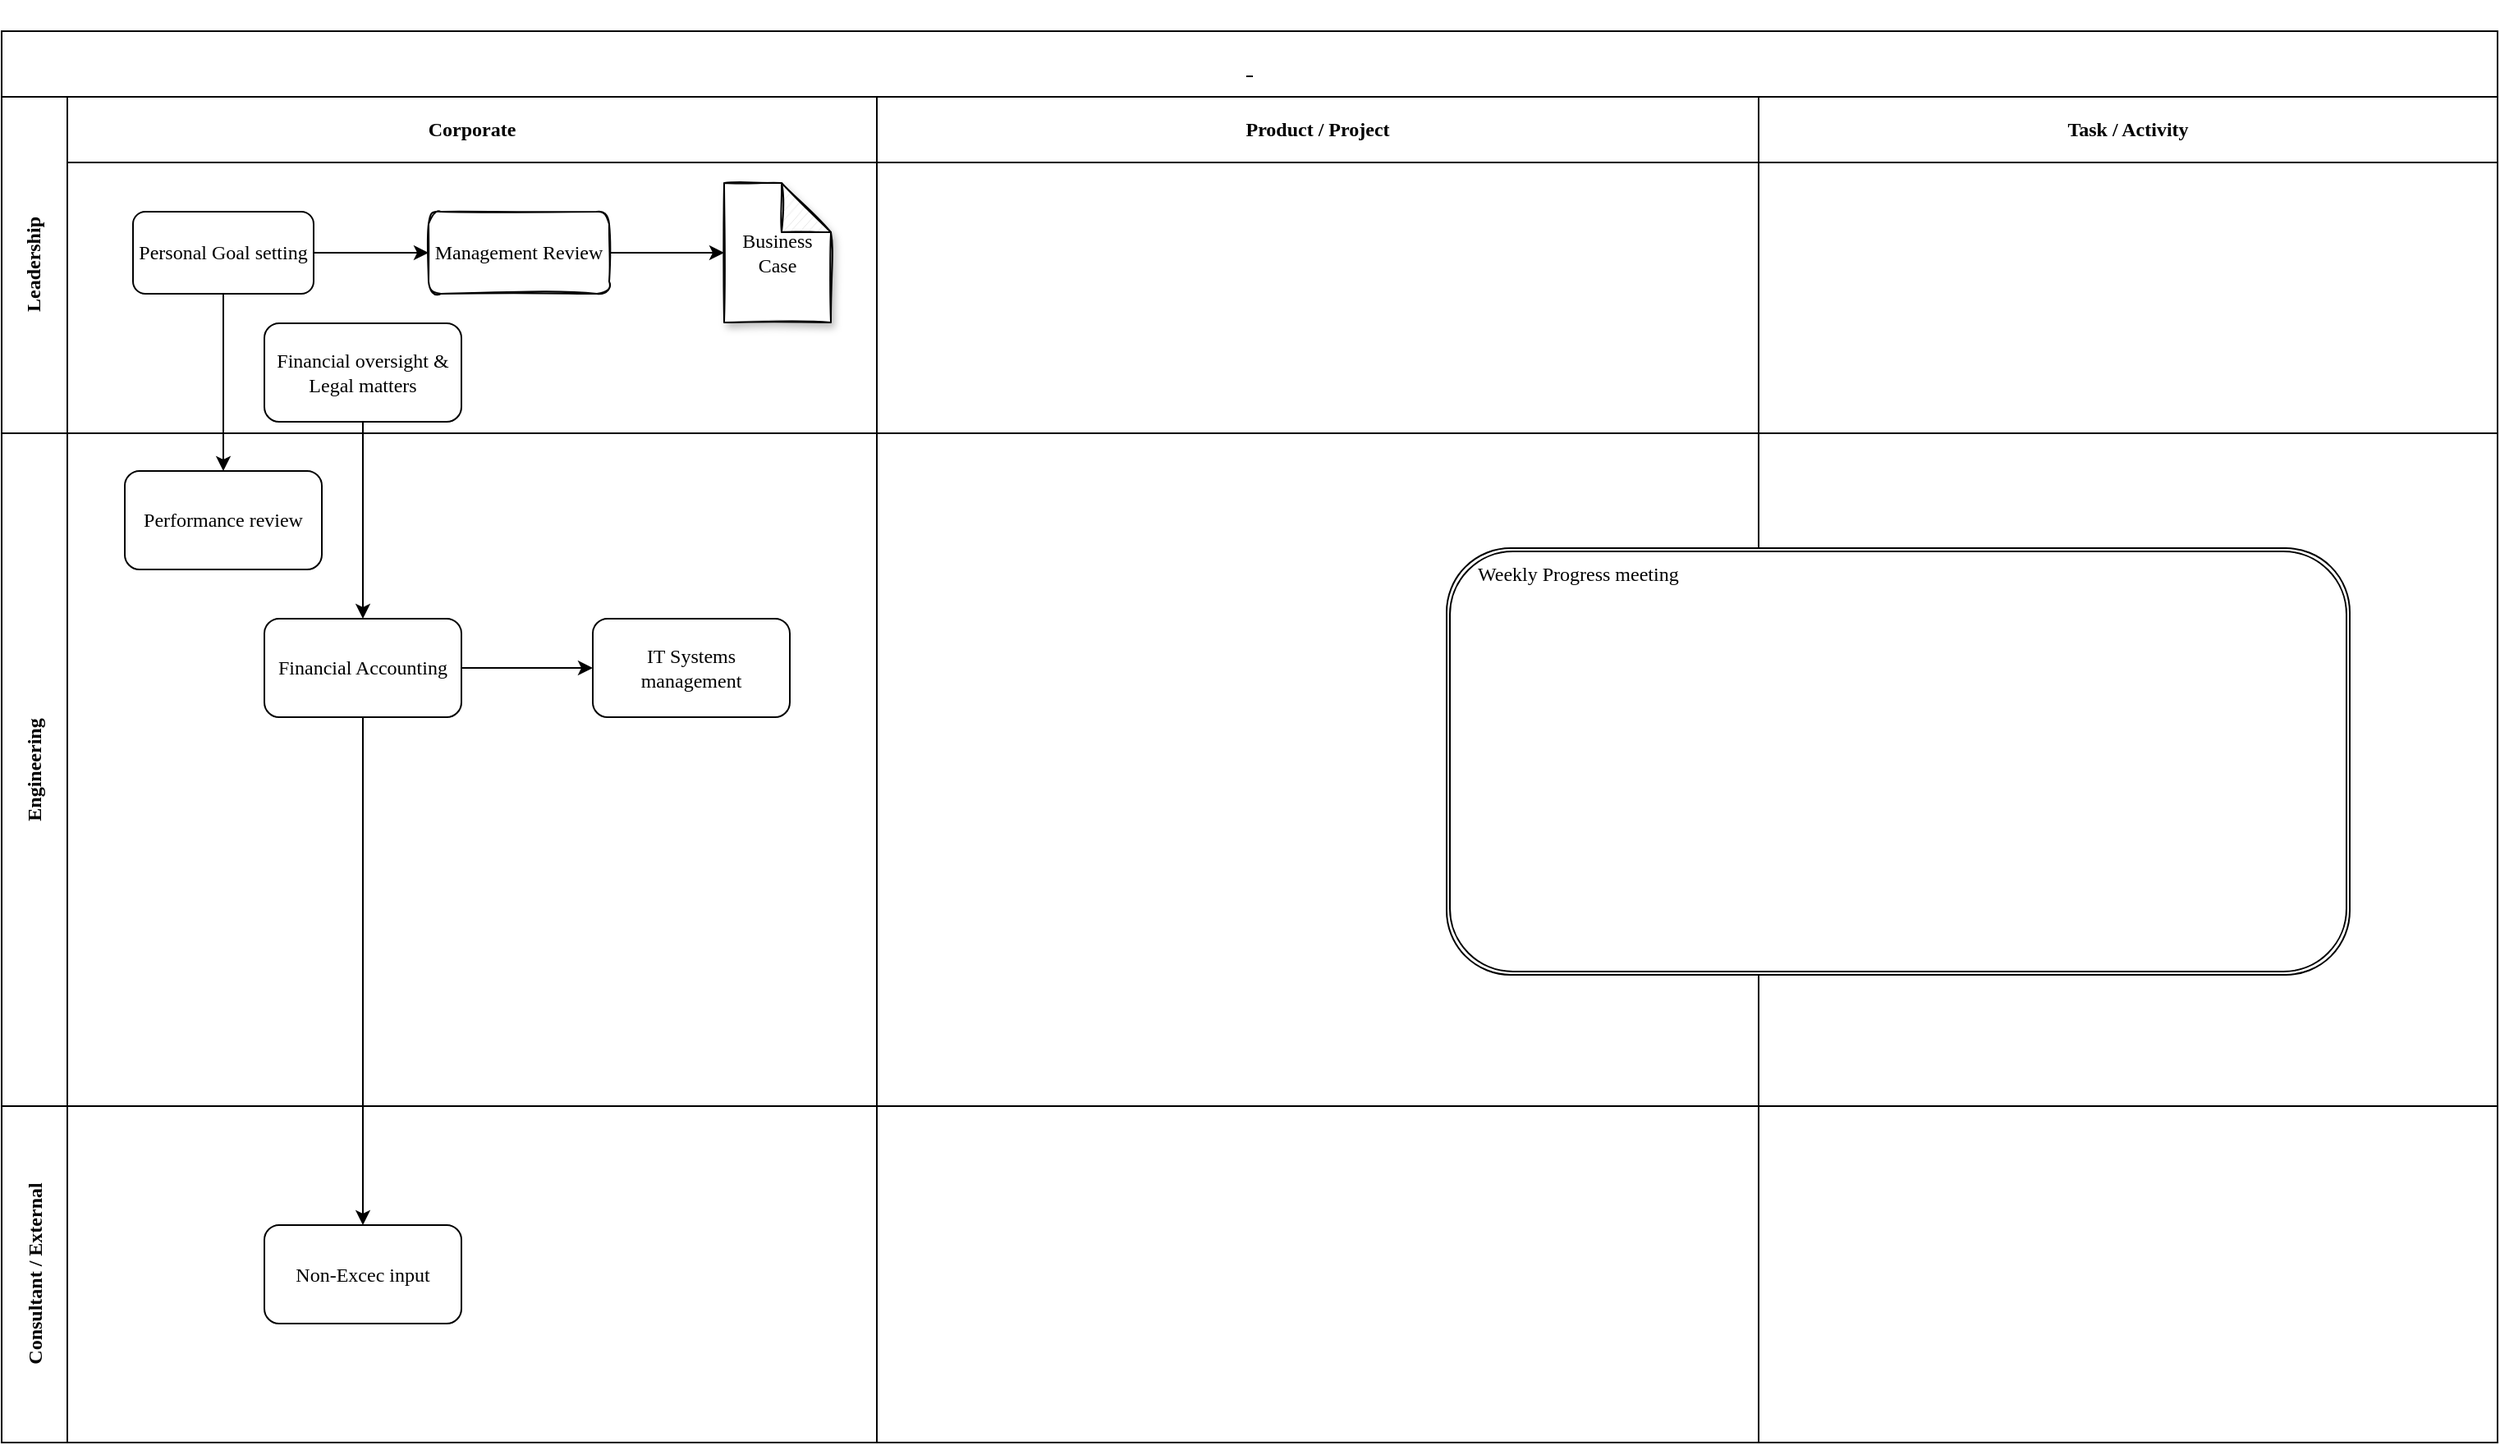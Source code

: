 <mxfile version="13.10.4" type="github">
  <diagram name="Page-1" id="74e2e168-ea6b-b213-b513-2b3c1d86103e">
    <mxGraphModel dx="1673" dy="946" grid="1" gridSize="10" guides="1" tooltips="1" connect="1" arrows="1" fold="1" page="1" pageScale="1" pageWidth="1600" pageHeight="900" background="#ffffff" math="0" shadow="0">
      <root>
        <mxCell id="0" />
        <mxCell id="1" parent="0" />
        <mxCell id="uXoQsFjzo3OMJmD24oTR-18" value="&#xa;&#xa;&lt;a class=&quot;CID0f2e3169-4c8a-4aa3-9b78-e415565988bc&quot; style=&quot;color: rgb(0, 0, 0); font-family: &amp;quot;times new roman&amp;quot;; font-size: medium; font-style: normal; font-weight: 400; letter-spacing: normal; text-indent: 0px; text-transform: none; word-spacing: 0px;&quot;&gt;&amp;nbsp;&lt;/a&gt;&#xa;&#xa;" style="shape=table;childLayout=tableLayout;rowLines=0;columnLines=0;startSize=40;html=1;whiteSpace=wrap;collapsible=0;recursiveResize=0;expand=0;pointerEvents=0;fontStyle=1;align=center;fontFamily=Tahoma;" vertex="1" parent="1">
          <mxGeometry x="40" y="40" width="1520" height="860" as="geometry" />
        </mxCell>
        <mxCell id="uXoQsFjzo3OMJmD24oTR-19" value="Leadership" style="swimlane;horizontal=0;points=[[0,0.5],[1,0.5]];portConstraint=eastwest;startSize=40;html=1;whiteSpace=wrap;collapsible=0;recursiveResize=0;expand=0;pointerEvents=0;fontStyle=1;fontFamily=Tahoma;" vertex="1" parent="uXoQsFjzo3OMJmD24oTR-18">
          <mxGeometry y="40" width="1520" height="205" as="geometry" />
        </mxCell>
        <mxCell id="uXoQsFjzo3OMJmD24oTR-20" value="Corporate" style="swimlane;connectable=0;startSize=40;html=1;whiteSpace=wrap;collapsible=0;recursiveResize=0;expand=0;pointerEvents=0;fontFamily=Tahoma;sketch=0;" vertex="1" parent="uXoQsFjzo3OMJmD24oTR-19">
          <mxGeometry x="40" width="493" height="205" as="geometry" />
        </mxCell>
        <mxCell id="uXoQsFjzo3OMJmD24oTR-31" value="Personal Goal setting" style="rounded=1;whiteSpace=wrap;html=1;fontFamily=Tahoma;" vertex="1" parent="uXoQsFjzo3OMJmD24oTR-20">
          <mxGeometry x="40" y="70" width="110" height="50" as="geometry" />
        </mxCell>
        <mxCell id="uXoQsFjzo3OMJmD24oTR-35" style="edgeStyle=orthogonalEdgeStyle;rounded=0;orthogonalLoop=1;jettySize=auto;html=1;exitX=1;exitY=0.5;exitDx=0;exitDy=0;fontFamily=Tahoma;" edge="1" parent="uXoQsFjzo3OMJmD24oTR-20" source="uXoQsFjzo3OMJmD24oTR-31" target="uXoQsFjzo3OMJmD24oTR-32">
          <mxGeometry relative="1" as="geometry" />
        </mxCell>
        <mxCell id="uXoQsFjzo3OMJmD24oTR-32" value="Management Review" style="rounded=1;whiteSpace=wrap;html=1;fontFamily=Tahoma;sketch=1;" vertex="1" parent="uXoQsFjzo3OMJmD24oTR-20">
          <mxGeometry x="220" y="70" width="110" height="50" as="geometry" />
        </mxCell>
        <mxCell id="uXoQsFjzo3OMJmD24oTR-33" value="Business Case" style="shape=note;whiteSpace=wrap;html=1;backgroundOutline=1;darkOpacity=0.05;rounded=1;fontFamily=Tahoma;shadow=1;sketch=1;" vertex="1" parent="uXoQsFjzo3OMJmD24oTR-20">
          <mxGeometry x="400" y="52.5" width="65" height="85" as="geometry" />
        </mxCell>
        <mxCell id="uXoQsFjzo3OMJmD24oTR-34" value="" style="edgeStyle=orthogonalEdgeStyle;rounded=0;orthogonalLoop=1;jettySize=auto;html=1;fontFamily=Tahoma;" edge="1" parent="uXoQsFjzo3OMJmD24oTR-20" source="uXoQsFjzo3OMJmD24oTR-32" target="uXoQsFjzo3OMJmD24oTR-33">
          <mxGeometry relative="1" as="geometry" />
        </mxCell>
        <mxCell id="uXoQsFjzo3OMJmD24oTR-36" value="Financial oversight &amp;amp; Legal matters" style="rounded=1;whiteSpace=wrap;html=1;fontFamily=Tahoma;" vertex="1" parent="uXoQsFjzo3OMJmD24oTR-20">
          <mxGeometry x="120" y="138" width="120" height="60" as="geometry" />
        </mxCell>
        <mxCell id="uXoQsFjzo3OMJmD24oTR-21" value="Product / Project" style="swimlane;connectable=0;startSize=40;html=1;whiteSpace=wrap;collapsible=0;recursiveResize=0;expand=0;pointerEvents=0;fontFamily=Tahoma;" vertex="1" parent="uXoQsFjzo3OMJmD24oTR-19">
          <mxGeometry x="533" width="537" height="205" as="geometry" />
        </mxCell>
        <mxCell id="uXoQsFjzo3OMJmD24oTR-22" value="Task / Activity" style="swimlane;connectable=0;startSize=40;html=1;whiteSpace=wrap;collapsible=0;recursiveResize=0;expand=0;pointerEvents=0;fontFamily=Tahoma;" vertex="1" parent="uXoQsFjzo3OMJmD24oTR-19">
          <mxGeometry x="1070" width="450" height="205" as="geometry" />
        </mxCell>
        <mxCell id="uXoQsFjzo3OMJmD24oTR-23" value="Engineering" style="swimlane;horizontal=0;points=[[0,0.5],[1,0.5]];portConstraint=eastwest;startSize=40;html=1;whiteSpace=wrap;collapsible=0;recursiveResize=0;expand=0;pointerEvents=0;fontFamily=Tahoma;" vertex="1" parent="uXoQsFjzo3OMJmD24oTR-18">
          <mxGeometry y="245" width="1520" height="410" as="geometry" />
        </mxCell>
        <mxCell id="uXoQsFjzo3OMJmD24oTR-24" value="" style="swimlane;connectable=0;startSize=0;html=1;whiteSpace=wrap;collapsible=0;recursiveResize=0;expand=0;pointerEvents=0;fontFamily=Tahoma;" vertex="1" parent="uXoQsFjzo3OMJmD24oTR-23">
          <mxGeometry x="40" width="493" height="410" as="geometry" />
        </mxCell>
        <mxCell id="uXoQsFjzo3OMJmD24oTR-38" value="Financial Accounting" style="whiteSpace=wrap;html=1;rounded=1;fontFamily=Tahoma;" vertex="1" parent="uXoQsFjzo3OMJmD24oTR-24">
          <mxGeometry x="120" y="113" width="120" height="60" as="geometry" />
        </mxCell>
        <mxCell id="uXoQsFjzo3OMJmD24oTR-42" value="Performance review" style="whiteSpace=wrap;html=1;rounded=1;fontFamily=Tahoma;" vertex="1" parent="uXoQsFjzo3OMJmD24oTR-24">
          <mxGeometry x="35" y="23" width="120" height="60" as="geometry" />
        </mxCell>
        <mxCell id="uXoQsFjzo3OMJmD24oTR-44" value="IT Systems management" style="whiteSpace=wrap;html=1;rounded=1;fontFamily=Tahoma;" vertex="1" parent="uXoQsFjzo3OMJmD24oTR-24">
          <mxGeometry x="320" y="113" width="120" height="60" as="geometry" />
        </mxCell>
        <mxCell id="uXoQsFjzo3OMJmD24oTR-45" value="" style="edgeStyle=orthogonalEdgeStyle;rounded=0;orthogonalLoop=1;jettySize=auto;html=1;fontFamily=Tahoma;" edge="1" parent="uXoQsFjzo3OMJmD24oTR-24" source="uXoQsFjzo3OMJmD24oTR-38" target="uXoQsFjzo3OMJmD24oTR-44">
          <mxGeometry relative="1" as="geometry" />
        </mxCell>
        <mxCell id="uXoQsFjzo3OMJmD24oTR-25" value="" style="swimlane;connectable=0;startSize=0;html=1;whiteSpace=wrap;collapsible=0;recursiveResize=0;expand=0;pointerEvents=0;fontFamily=Tahoma;" vertex="1" parent="uXoQsFjzo3OMJmD24oTR-23">
          <mxGeometry x="533" width="537" height="410" as="geometry" />
        </mxCell>
        <mxCell id="uXoQsFjzo3OMJmD24oTR-26" value="" style="swimlane;connectable=0;startSize=0;html=1;whiteSpace=wrap;collapsible=0;recursiveResize=0;expand=0;pointerEvents=0;fontFamily=Tahoma;" vertex="1" parent="uXoQsFjzo3OMJmD24oTR-23">
          <mxGeometry x="1070" width="450" height="410" as="geometry" />
        </mxCell>
        <mxCell id="uXoQsFjzo3OMJmD24oTR-46" value="Weekly Progress meeting" style="shape=ext;double=1;rounded=1;whiteSpace=wrap;html=1;align=left;verticalAlign=top;fontFamily=Tahoma;spacingLeft=15;glass=0;shadow=0;sketch=0;" vertex="1" parent="uXoQsFjzo3OMJmD24oTR-26">
          <mxGeometry x="-190" y="70" width="550" height="260" as="geometry" />
        </mxCell>
        <mxCell id="uXoQsFjzo3OMJmD24oTR-27" value="Consultant / External" style="swimlane;horizontal=0;points=[[0,0.5],[1,0.5]];portConstraint=eastwest;startSize=40;html=1;whiteSpace=wrap;collapsible=0;recursiveResize=0;expand=0;pointerEvents=0;fontFamily=Tahoma;" vertex="1" parent="uXoQsFjzo3OMJmD24oTR-18">
          <mxGeometry y="655" width="1520" height="205" as="geometry" />
        </mxCell>
        <mxCell id="uXoQsFjzo3OMJmD24oTR-28" value="" style="swimlane;connectable=0;startSize=0;html=1;whiteSpace=wrap;collapsible=0;recursiveResize=0;expand=0;pointerEvents=0;fontFamily=Tahoma;" vertex="1" parent="uXoQsFjzo3OMJmD24oTR-27">
          <mxGeometry x="40" width="493" height="205" as="geometry" />
        </mxCell>
        <mxCell id="uXoQsFjzo3OMJmD24oTR-40" value="Non-Excec input" style="whiteSpace=wrap;html=1;rounded=1;fontFamily=Tahoma;" vertex="1" parent="uXoQsFjzo3OMJmD24oTR-28">
          <mxGeometry x="120" y="72.5" width="120" height="60" as="geometry" />
        </mxCell>
        <mxCell id="uXoQsFjzo3OMJmD24oTR-29" value="" style="swimlane;connectable=0;startSize=0;html=1;whiteSpace=wrap;collapsible=0;recursiveResize=0;expand=0;pointerEvents=0;fontFamily=Tahoma;" vertex="1" parent="uXoQsFjzo3OMJmD24oTR-27">
          <mxGeometry x="533" width="537" height="205" as="geometry" />
        </mxCell>
        <mxCell id="uXoQsFjzo3OMJmD24oTR-30" value="" style="swimlane;connectable=0;startSize=0;html=1;whiteSpace=wrap;collapsible=0;recursiveResize=0;expand=0;pointerEvents=0;fontFamily=Tahoma;" vertex="1" parent="uXoQsFjzo3OMJmD24oTR-27">
          <mxGeometry x="1070" width="450" height="205" as="geometry" />
        </mxCell>
        <mxCell id="uXoQsFjzo3OMJmD24oTR-39" value="" style="edgeStyle=orthogonalEdgeStyle;rounded=0;orthogonalLoop=1;jettySize=auto;html=1;fontFamily=Tahoma;" edge="1" parent="uXoQsFjzo3OMJmD24oTR-18" source="uXoQsFjzo3OMJmD24oTR-36" target="uXoQsFjzo3OMJmD24oTR-38">
          <mxGeometry relative="1" as="geometry" />
        </mxCell>
        <mxCell id="uXoQsFjzo3OMJmD24oTR-41" value="" style="edgeStyle=orthogonalEdgeStyle;rounded=0;orthogonalLoop=1;jettySize=auto;html=1;fontFamily=Tahoma;" edge="1" parent="uXoQsFjzo3OMJmD24oTR-18" source="uXoQsFjzo3OMJmD24oTR-38" target="uXoQsFjzo3OMJmD24oTR-40">
          <mxGeometry relative="1" as="geometry" />
        </mxCell>
        <mxCell id="uXoQsFjzo3OMJmD24oTR-43" value="" style="edgeStyle=orthogonalEdgeStyle;rounded=0;orthogonalLoop=1;jettySize=auto;html=1;fontFamily=Tahoma;" edge="1" parent="uXoQsFjzo3OMJmD24oTR-18" source="uXoQsFjzo3OMJmD24oTR-31" target="uXoQsFjzo3OMJmD24oTR-42">
          <mxGeometry relative="1" as="geometry" />
        </mxCell>
      </root>
    </mxGraphModel>
  </diagram>
</mxfile>
